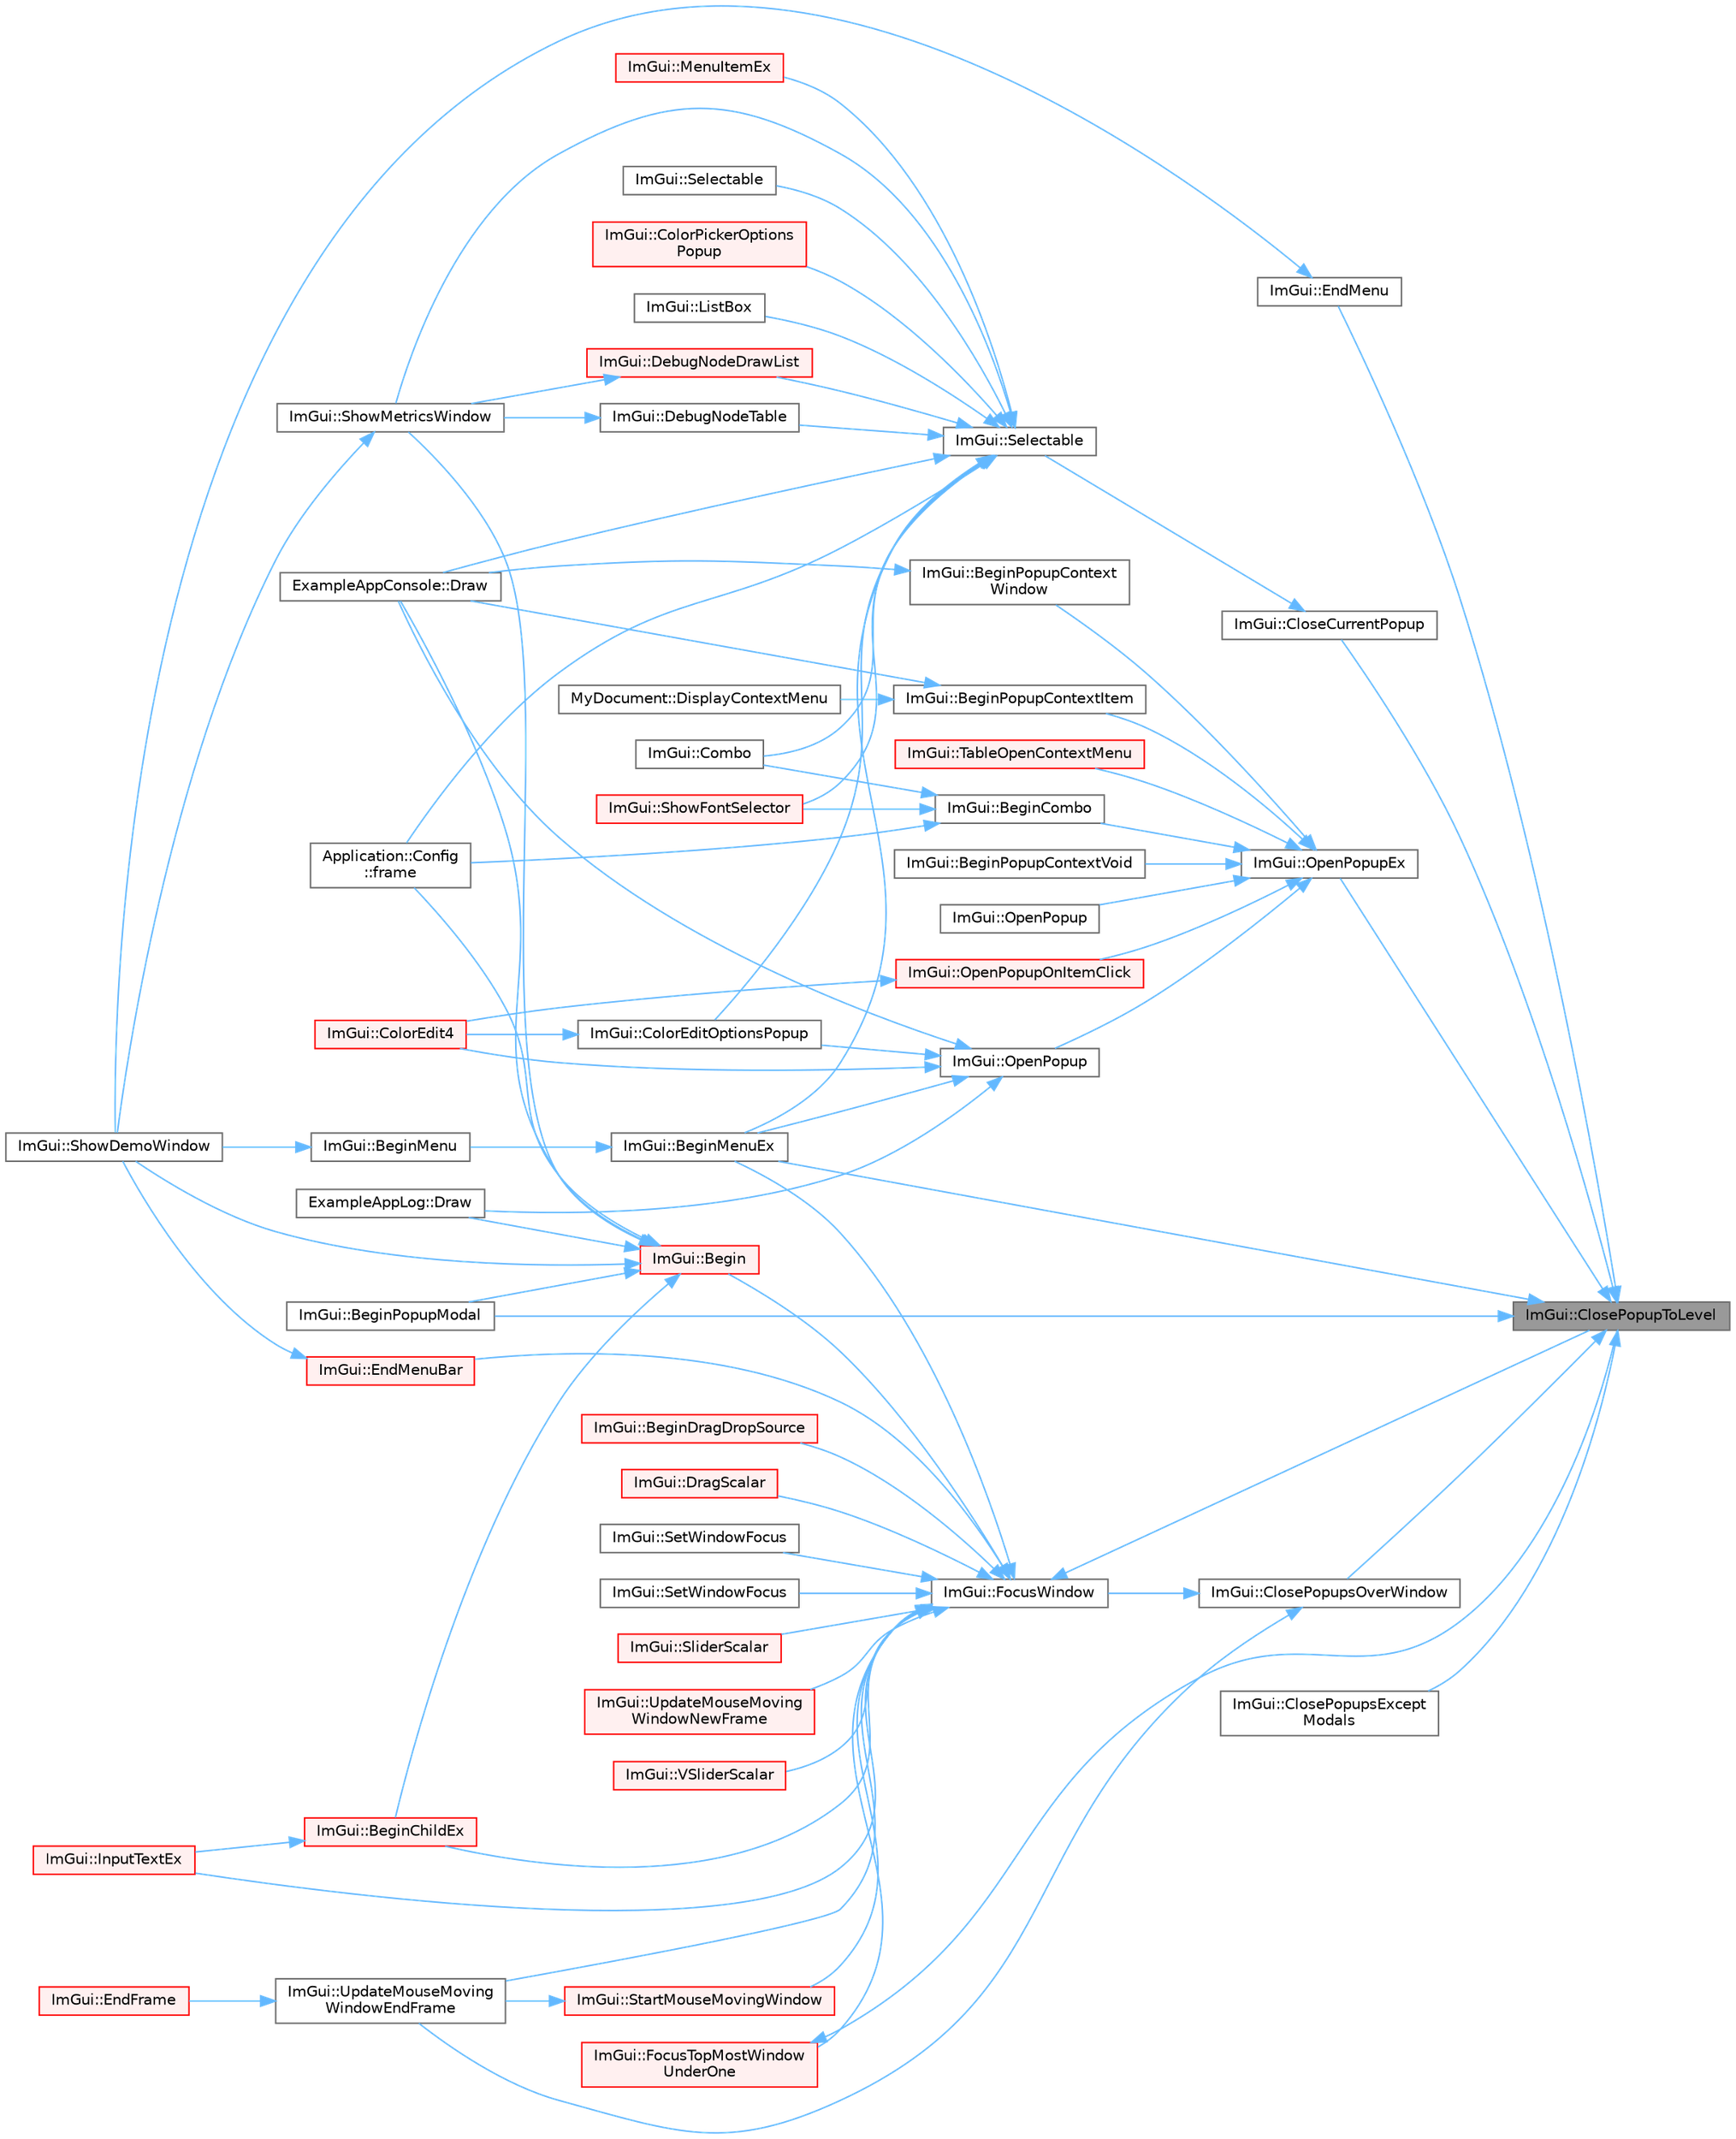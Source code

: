digraph "ImGui::ClosePopupToLevel"
{
 // LATEX_PDF_SIZE
  bgcolor="transparent";
  edge [fontname=Helvetica,fontsize=10,labelfontname=Helvetica,labelfontsize=10];
  node [fontname=Helvetica,fontsize=10,shape=box,height=0.2,width=0.4];
  rankdir="RL";
  Node1 [id="Node000001",label="ImGui::ClosePopupToLevel",height=0.2,width=0.4,color="gray40", fillcolor="grey60", style="filled", fontcolor="black",tooltip=" "];
  Node1 -> Node2 [id="edge1_Node000001_Node000002",dir="back",color="steelblue1",style="solid",tooltip=" "];
  Node2 [id="Node000002",label="ImGui::BeginMenuEx",height=0.2,width=0.4,color="grey40", fillcolor="white", style="filled",URL="$namespace_im_gui.html#a8dc671f87ed281b6445ce6ae4ab25183",tooltip=" "];
  Node2 -> Node3 [id="edge2_Node000002_Node000003",dir="back",color="steelblue1",style="solid",tooltip=" "];
  Node3 [id="Node000003",label="ImGui::BeginMenu",height=0.2,width=0.4,color="grey40", fillcolor="white", style="filled",URL="$namespace_im_gui.html#a1e55711a21f97d5dff919d697d3a7201",tooltip=" "];
  Node3 -> Node4 [id="edge3_Node000003_Node000004",dir="back",color="steelblue1",style="solid",tooltip=" "];
  Node4 [id="Node000004",label="ImGui::ShowDemoWindow",height=0.2,width=0.4,color="grey40", fillcolor="white", style="filled",URL="$namespace_im_gui.html#af95643a0ce4893b9e57c12991922fb18",tooltip=" "];
  Node1 -> Node5 [id="edge4_Node000001_Node000005",dir="back",color="steelblue1",style="solid",tooltip=" "];
  Node5 [id="Node000005",label="ImGui::BeginPopupModal",height=0.2,width=0.4,color="grey40", fillcolor="white", style="filled",URL="$namespace_im_gui.html#a6d840f615c198c2342968f733fda11b3",tooltip=" "];
  Node1 -> Node6 [id="edge5_Node000001_Node000006",dir="back",color="steelblue1",style="solid",tooltip=" "];
  Node6 [id="Node000006",label="ImGui::CloseCurrentPopup",height=0.2,width=0.4,color="grey40", fillcolor="white", style="filled",URL="$namespace_im_gui.html#aeaec6479834db7918260fc082107f90b",tooltip=" "];
  Node6 -> Node7 [id="edge6_Node000006_Node000007",dir="back",color="steelblue1",style="solid",tooltip=" "];
  Node7 [id="Node000007",label="ImGui::Selectable",height=0.2,width=0.4,color="grey40", fillcolor="white", style="filled",URL="$namespace_im_gui.html#af98575238bda183a523df19fb447af60",tooltip=" "];
  Node7 -> Node2 [id="edge7_Node000007_Node000002",dir="back",color="steelblue1",style="solid",tooltip=" "];
  Node7 -> Node8 [id="edge8_Node000007_Node000008",dir="back",color="steelblue1",style="solid",tooltip=" "];
  Node8 [id="Node000008",label="ImGui::ColorEditOptionsPopup",height=0.2,width=0.4,color="grey40", fillcolor="white", style="filled",URL="$namespace_im_gui.html#a6bfb117816d669f8704e5d0c0c0795fe",tooltip=" "];
  Node8 -> Node9 [id="edge9_Node000008_Node000009",dir="back",color="steelblue1",style="solid",tooltip=" "];
  Node9 [id="Node000009",label="ImGui::ColorEdit4",height=0.2,width=0.4,color="red", fillcolor="#FFF0F0", style="filled",URL="$namespace_im_gui.html#ac3f45e2aa0b1d591cc8a2cdf8b566a45",tooltip=" "];
  Node7 -> Node14 [id="edge10_Node000007_Node000014",dir="back",color="steelblue1",style="solid",tooltip=" "];
  Node14 [id="Node000014",label="ImGui::ColorPickerOptions\lPopup",height=0.2,width=0.4,color="red", fillcolor="#FFF0F0", style="filled",URL="$namespace_im_gui.html#a6d112eeb6d8ffdebbc9d9a8c66babbee",tooltip=" "];
  Node7 -> Node16 [id="edge11_Node000007_Node000016",dir="back",color="steelblue1",style="solid",tooltip=" "];
  Node16 [id="Node000016",label="ImGui::Combo",height=0.2,width=0.4,color="grey40", fillcolor="white", style="filled",URL="$namespace_im_gui.html#ad530c65e7cdfaf03f4e9b2f4e3fed8fc",tooltip=" "];
  Node7 -> Node17 [id="edge12_Node000007_Node000017",dir="back",color="steelblue1",style="solid",tooltip=" "];
  Node17 [id="Node000017",label="ImGui::DebugNodeDrawList",height=0.2,width=0.4,color="red", fillcolor="#FFF0F0", style="filled",URL="$namespace_im_gui.html#af7b5e35566da44ac1ea8a7e1b9d9d574",tooltip=" "];
  Node17 -> Node19 [id="edge13_Node000017_Node000019",dir="back",color="steelblue1",style="solid",tooltip=" "];
  Node19 [id="Node000019",label="ImGui::ShowMetricsWindow",height=0.2,width=0.4,color="grey40", fillcolor="white", style="filled",URL="$namespace_im_gui.html#afe7a28c6eb52fff3cc27d5a698fea4ff",tooltip=" "];
  Node19 -> Node4 [id="edge14_Node000019_Node000004",dir="back",color="steelblue1",style="solid",tooltip=" "];
  Node7 -> Node23 [id="edge15_Node000007_Node000023",dir="back",color="steelblue1",style="solid",tooltip=" "];
  Node23 [id="Node000023",label="ImGui::DebugNodeTable",height=0.2,width=0.4,color="grey40", fillcolor="white", style="filled",URL="$namespace_im_gui.html#ae944ffc599add73d6f3220165475ffd8",tooltip=" "];
  Node23 -> Node19 [id="edge16_Node000023_Node000019",dir="back",color="steelblue1",style="solid",tooltip=" "];
  Node7 -> Node24 [id="edge17_Node000007_Node000024",dir="back",color="steelblue1",style="solid",tooltip=" "];
  Node24 [id="Node000024",label="ExampleAppConsole::Draw",height=0.2,width=0.4,color="grey40", fillcolor="white", style="filled",URL="$struct_example_app_console.html#a0518a09c7e8648dd52c7c06df19ac17a",tooltip=" "];
  Node7 -> Node25 [id="edge18_Node000007_Node000025",dir="back",color="steelblue1",style="solid",tooltip=" "];
  Node25 [id="Node000025",label="Application::Config\l::frame",height=0.2,width=0.4,color="grey40", fillcolor="white", style="filled",URL="$class_application_1_1_config.html#a291cc3a874949e121dcf83a3f90681bc",tooltip=" "];
  Node7 -> Node26 [id="edge19_Node000007_Node000026",dir="back",color="steelblue1",style="solid",tooltip=" "];
  Node26 [id="Node000026",label="ImGui::ListBox",height=0.2,width=0.4,color="grey40", fillcolor="white", style="filled",URL="$namespace_im_gui.html#a94c78076bd40ff548ecd124f95af8710",tooltip=" "];
  Node7 -> Node27 [id="edge20_Node000007_Node000027",dir="back",color="steelblue1",style="solid",tooltip=" "];
  Node27 [id="Node000027",label="ImGui::MenuItemEx",height=0.2,width=0.4,color="red", fillcolor="#FFF0F0", style="filled",URL="$namespace_im_gui.html#ab5e6e4c78805615fb4d26d4918031f9c",tooltip=" "];
  Node7 -> Node44 [id="edge21_Node000007_Node000044",dir="back",color="steelblue1",style="solid",tooltip=" "];
  Node44 [id="Node000044",label="ImGui::Selectable",height=0.2,width=0.4,color="grey40", fillcolor="white", style="filled",URL="$namespace_im_gui.html#a9229a9c3c304ffc0c98ffe2ee4ff5e40",tooltip=" "];
  Node7 -> Node45 [id="edge22_Node000007_Node000045",dir="back",color="steelblue1",style="solid",tooltip=" "];
  Node45 [id="Node000045",label="ImGui::ShowFontSelector",height=0.2,width=0.4,color="red", fillcolor="#FFF0F0", style="filled",URL="$namespace_im_gui.html#a0bdce99eef17ef1e1fef40a18bd811ab",tooltip=" "];
  Node7 -> Node19 [id="edge23_Node000007_Node000019",dir="back",color="steelblue1",style="solid",tooltip=" "];
  Node1 -> Node46 [id="edge24_Node000001_Node000046",dir="back",color="steelblue1",style="solid",tooltip=" "];
  Node46 [id="Node000046",label="ImGui::ClosePopupsExcept\lModals",height=0.2,width=0.4,color="grey40", fillcolor="white", style="filled",URL="$namespace_im_gui.html#a6321db9d0281af83216ec69f777f63bd",tooltip=" "];
  Node1 -> Node47 [id="edge25_Node000001_Node000047",dir="back",color="steelblue1",style="solid",tooltip=" "];
  Node47 [id="Node000047",label="ImGui::ClosePopupsOverWindow",height=0.2,width=0.4,color="grey40", fillcolor="white", style="filled",URL="$namespace_im_gui.html#a0076b153c697cb85e263fcbd59340bce",tooltip=" "];
  Node47 -> Node48 [id="edge26_Node000047_Node000048",dir="back",color="steelblue1",style="solid",tooltip=" "];
  Node48 [id="Node000048",label="ImGui::FocusWindow",height=0.2,width=0.4,color="grey40", fillcolor="white", style="filled",URL="$namespace_im_gui.html#a27aa6f2f3aa11778c6d023b1b223f262",tooltip=" "];
  Node48 -> Node49 [id="edge27_Node000048_Node000049",dir="back",color="steelblue1",style="solid",tooltip=" "];
  Node49 [id="Node000049",label="ImGui::Begin",height=0.2,width=0.4,color="red", fillcolor="#FFF0F0", style="filled",URL="$namespace_im_gui.html#a581e58db0bc930bafa4a5d23093a2b99",tooltip=" "];
  Node49 -> Node50 [id="edge28_Node000049_Node000050",dir="back",color="steelblue1",style="solid",tooltip=" "];
  Node50 [id="Node000050",label="ImGui::BeginChildEx",height=0.2,width=0.4,color="red", fillcolor="#FFF0F0", style="filled",URL="$namespace_im_gui.html#ac36ecce0443f0b45a48484d85f653ae2",tooltip=" "];
  Node50 -> Node60 [id="edge29_Node000050_Node000060",dir="back",color="steelblue1",style="solid",tooltip=" "];
  Node60 [id="Node000060",label="ImGui::InputTextEx",height=0.2,width=0.4,color="red", fillcolor="#FFF0F0", style="filled",URL="$namespace_im_gui.html#af89af17ecc11653f25fea1e50e195de6",tooltip=" "];
  Node49 -> Node5 [id="edge30_Node000049_Node000005",dir="back",color="steelblue1",style="solid",tooltip=" "];
  Node49 -> Node24 [id="edge31_Node000049_Node000024",dir="back",color="steelblue1",style="solid",tooltip=" "];
  Node49 -> Node54 [id="edge32_Node000049_Node000054",dir="back",color="steelblue1",style="solid",tooltip=" "];
  Node54 [id="Node000054",label="ExampleAppLog::Draw",height=0.2,width=0.4,color="grey40", fillcolor="white", style="filled",URL="$struct_example_app_log.html#a5ad3a4bdb89171b84aeaff96948a1f77",tooltip=" "];
  Node49 -> Node25 [id="edge33_Node000049_Node000025",dir="back",color="steelblue1",style="solid",tooltip=" "];
  Node49 -> Node4 [id="edge34_Node000049_Node000004",dir="back",color="steelblue1",style="solid",tooltip=" "];
  Node49 -> Node19 [id="edge35_Node000049_Node000019",dir="back",color="steelblue1",style="solid",tooltip=" "];
  Node48 -> Node50 [id="edge36_Node000048_Node000050",dir="back",color="steelblue1",style="solid",tooltip=" "];
  Node48 -> Node122 [id="edge37_Node000048_Node000122",dir="back",color="steelblue1",style="solid",tooltip=" "];
  Node122 [id="Node000122",label="ImGui::BeginDragDropSource",height=0.2,width=0.4,color="red", fillcolor="#FFF0F0", style="filled",URL="$namespace_im_gui.html#ac2609b0f034d3bcd8d70d26df8694eaa",tooltip=" "];
  Node48 -> Node2 [id="edge38_Node000048_Node000002",dir="back",color="steelblue1",style="solid",tooltip=" "];
  Node48 -> Node1 [id="edge39_Node000048_Node000001",dir="back",color="steelblue1",style="solid",tooltip=" "];
  Node48 -> Node82 [id="edge40_Node000048_Node000082",dir="back",color="steelblue1",style="solid",tooltip=" "];
  Node82 [id="Node000082",label="ImGui::DragScalar",height=0.2,width=0.4,color="red", fillcolor="#FFF0F0", style="filled",URL="$namespace_im_gui.html#a17d8926e8f44a6d00575b12081c51fe0",tooltip=" "];
  Node48 -> Node147 [id="edge41_Node000048_Node000147",dir="back",color="steelblue1",style="solid",tooltip=" "];
  Node147 [id="Node000147",label="ImGui::EndMenuBar",height=0.2,width=0.4,color="red", fillcolor="#FFF0F0", style="filled",URL="$namespace_im_gui.html#aa226265c140eb6ee375c5b9abc69c4fc",tooltip=" "];
  Node147 -> Node4 [id="edge42_Node000147_Node000004",dir="back",color="steelblue1",style="solid",tooltip=" "];
  Node48 -> Node149 [id="edge43_Node000048_Node000149",dir="back",color="steelblue1",style="solid",tooltip=" "];
  Node149 [id="Node000149",label="ImGui::FocusTopMostWindow\lUnderOne",height=0.2,width=0.4,color="red", fillcolor="#FFF0F0", style="filled",URL="$namespace_im_gui.html#aa97e87e96c05eb3e91aa96fa68b13a2a",tooltip=" "];
  Node149 -> Node1 [id="edge44_Node000149_Node000001",dir="back",color="steelblue1",style="solid",tooltip=" "];
  Node48 -> Node60 [id="edge45_Node000048_Node000060",dir="back",color="steelblue1",style="solid",tooltip=" "];
  Node48 -> Node150 [id="edge46_Node000048_Node000150",dir="back",color="steelblue1",style="solid",tooltip=" "];
  Node150 [id="Node000150",label="ImGui::SetWindowFocus",height=0.2,width=0.4,color="grey40", fillcolor="white", style="filled",URL="$namespace_im_gui.html#ac71920931ed7b7c8594ee84c6a94e7b8",tooltip=" "];
  Node48 -> Node151 [id="edge47_Node000048_Node000151",dir="back",color="steelblue1",style="solid",tooltip=" "];
  Node151 [id="Node000151",label="ImGui::SetWindowFocus",height=0.2,width=0.4,color="grey40", fillcolor="white", style="filled",URL="$namespace_im_gui.html#aa612adbb975051090898f094a1608f24",tooltip=" "];
  Node48 -> Node96 [id="edge48_Node000048_Node000096",dir="back",color="steelblue1",style="solid",tooltip=" "];
  Node96 [id="Node000096",label="ImGui::SliderScalar",height=0.2,width=0.4,color="red", fillcolor="#FFF0F0", style="filled",URL="$namespace_im_gui.html#afdd7faa9a69f75b8d674cdc207441bea",tooltip=" "];
  Node48 -> Node152 [id="edge49_Node000048_Node000152",dir="back",color="steelblue1",style="solid",tooltip=" "];
  Node152 [id="Node000152",label="ImGui::StartMouseMovingWindow",height=0.2,width=0.4,color="red", fillcolor="#FFF0F0", style="filled",URL="$namespace_im_gui.html#afd03199380411a711c74893434d91258",tooltip=" "];
  Node152 -> Node154 [id="edge50_Node000152_Node000154",dir="back",color="steelblue1",style="solid",tooltip=" "];
  Node154 [id="Node000154",label="ImGui::UpdateMouseMoving\lWindowEndFrame",height=0.2,width=0.4,color="grey40", fillcolor="white", style="filled",URL="$namespace_im_gui.html#a6f56217f28aff3a7cea846e6f44eebff",tooltip=" "];
  Node154 -> Node133 [id="edge51_Node000154_Node000133",dir="back",color="steelblue1",style="solid",tooltip=" "];
  Node133 [id="Node000133",label="ImGui::EndFrame",height=0.2,width=0.4,color="red", fillcolor="#FFF0F0", style="filled",URL="$namespace_im_gui.html#a246c37da45e88a12ade440a0feacb4ee",tooltip=" "];
  Node48 -> Node154 [id="edge52_Node000048_Node000154",dir="back",color="steelblue1",style="solid",tooltip=" "];
  Node48 -> Node155 [id="edge53_Node000048_Node000155",dir="back",color="steelblue1",style="solid",tooltip=" "];
  Node155 [id="Node000155",label="ImGui::UpdateMouseMoving\lWindowNewFrame",height=0.2,width=0.4,color="red", fillcolor="#FFF0F0", style="filled",URL="$namespace_im_gui.html#a3c60e468d73a0ccd52628f0c82b42fe8",tooltip=" "];
  Node48 -> Node156 [id="edge54_Node000048_Node000156",dir="back",color="steelblue1",style="solid",tooltip=" "];
  Node156 [id="Node000156",label="ImGui::VSliderScalar",height=0.2,width=0.4,color="red", fillcolor="#FFF0F0", style="filled",URL="$namespace_im_gui.html#a6ad24ca37a530d43f9d1c727d94e4829",tooltip=" "];
  Node47 -> Node154 [id="edge55_Node000047_Node000154",dir="back",color="steelblue1",style="solid",tooltip=" "];
  Node1 -> Node159 [id="edge56_Node000001_Node000159",dir="back",color="steelblue1",style="solid",tooltip=" "];
  Node159 [id="Node000159",label="ImGui::EndMenu",height=0.2,width=0.4,color="grey40", fillcolor="white", style="filled",URL="$namespace_im_gui.html#a1448a5a4e8c431c15f991e9255c0df95",tooltip=" "];
  Node159 -> Node4 [id="edge57_Node000159_Node000004",dir="back",color="steelblue1",style="solid",tooltip=" "];
  Node1 -> Node160 [id="edge58_Node000001_Node000160",dir="back",color="steelblue1",style="solid",tooltip=" "];
  Node160 [id="Node000160",label="ImGui::OpenPopupEx",height=0.2,width=0.4,color="grey40", fillcolor="white", style="filled",URL="$namespace_im_gui.html#ac1570338b44e1f1311055db7ae41c47b",tooltip=" "];
  Node160 -> Node109 [id="edge59_Node000160_Node000109",dir="back",color="steelblue1",style="solid",tooltip=" "];
  Node109 [id="Node000109",label="ImGui::BeginCombo",height=0.2,width=0.4,color="grey40", fillcolor="white", style="filled",URL="$namespace_im_gui.html#aa895095bdc7a2907375c555e245575ea",tooltip=" "];
  Node109 -> Node16 [id="edge60_Node000109_Node000016",dir="back",color="steelblue1",style="solid",tooltip=" "];
  Node109 -> Node25 [id="edge61_Node000109_Node000025",dir="back",color="steelblue1",style="solid",tooltip=" "];
  Node109 -> Node45 [id="edge62_Node000109_Node000045",dir="back",color="steelblue1",style="solid",tooltip=" "];
  Node160 -> Node112 [id="edge63_Node000160_Node000112",dir="back",color="steelblue1",style="solid",tooltip=" "];
  Node112 [id="Node000112",label="ImGui::BeginPopupContextItem",height=0.2,width=0.4,color="grey40", fillcolor="white", style="filled",URL="$namespace_im_gui.html#a440894c8c00495d5cc01529f4504fca9",tooltip=" "];
  Node112 -> Node30 [id="edge64_Node000112_Node000030",dir="back",color="steelblue1",style="solid",tooltip=" "];
  Node30 [id="Node000030",label="MyDocument::DisplayContextMenu",height=0.2,width=0.4,color="grey40", fillcolor="white", style="filled",URL="$struct_my_document.html#ae9e8d83c14b75c307447e3f410e432ec",tooltip=" "];
  Node112 -> Node24 [id="edge65_Node000112_Node000024",dir="back",color="steelblue1",style="solid",tooltip=" "];
  Node160 -> Node113 [id="edge66_Node000160_Node000113",dir="back",color="steelblue1",style="solid",tooltip=" "];
  Node113 [id="Node000113",label="ImGui::BeginPopupContextVoid",height=0.2,width=0.4,color="grey40", fillcolor="white", style="filled",URL="$namespace_im_gui.html#a6758a456204101a9c4a660da4cfba2c9",tooltip=" "];
  Node160 -> Node114 [id="edge67_Node000160_Node000114",dir="back",color="steelblue1",style="solid",tooltip=" "];
  Node114 [id="Node000114",label="ImGui::BeginPopupContext\lWindow",height=0.2,width=0.4,color="grey40", fillcolor="white", style="filled",URL="$namespace_im_gui.html#aef8b2c0baa27bd5c68f676aaf14ed946",tooltip=" "];
  Node114 -> Node24 [id="edge68_Node000114_Node000024",dir="back",color="steelblue1",style="solid",tooltip=" "];
  Node160 -> Node161 [id="edge69_Node000160_Node000161",dir="back",color="steelblue1",style="solid",tooltip=" "];
  Node161 [id="Node000161",label="ImGui::OpenPopup",height=0.2,width=0.4,color="grey40", fillcolor="white", style="filled",URL="$namespace_im_gui.html#a9e1be94ca8c4d48a20b230cdfc9b18c5",tooltip=" "];
  Node161 -> Node2 [id="edge70_Node000161_Node000002",dir="back",color="steelblue1",style="solid",tooltip=" "];
  Node161 -> Node9 [id="edge71_Node000161_Node000009",dir="back",color="steelblue1",style="solid",tooltip=" "];
  Node161 -> Node8 [id="edge72_Node000161_Node000008",dir="back",color="steelblue1",style="solid",tooltip=" "];
  Node161 -> Node24 [id="edge73_Node000161_Node000024",dir="back",color="steelblue1",style="solid",tooltip=" "];
  Node161 -> Node54 [id="edge74_Node000161_Node000054",dir="back",color="steelblue1",style="solid",tooltip=" "];
  Node160 -> Node162 [id="edge75_Node000160_Node000162",dir="back",color="steelblue1",style="solid",tooltip=" "];
  Node162 [id="Node000162",label="ImGui::OpenPopup",height=0.2,width=0.4,color="grey40", fillcolor="white", style="filled",URL="$namespace_im_gui.html#aa01aaa1d9002799e66094cfe87bf77a3",tooltip=" "];
  Node160 -> Node163 [id="edge76_Node000160_Node000163",dir="back",color="steelblue1",style="solid",tooltip=" "];
  Node163 [id="Node000163",label="ImGui::OpenPopupOnItemClick",height=0.2,width=0.4,color="red", fillcolor="#FFF0F0", style="filled",URL="$namespace_im_gui.html#a3811834876930efd5cb08a25d8c022d0",tooltip=" "];
  Node163 -> Node9 [id="edge77_Node000163_Node000009",dir="back",color="steelblue1",style="solid",tooltip=" "];
  Node160 -> Node164 [id="edge78_Node000160_Node000164",dir="back",color="steelblue1",style="solid",tooltip=" "];
  Node164 [id="Node000164",label="ImGui::TableOpenContextMenu",height=0.2,width=0.4,color="red", fillcolor="#FFF0F0", style="filled",URL="$namespace_im_gui.html#afa05e82c8b5239452806770e5f9efd70",tooltip=" "];
}
